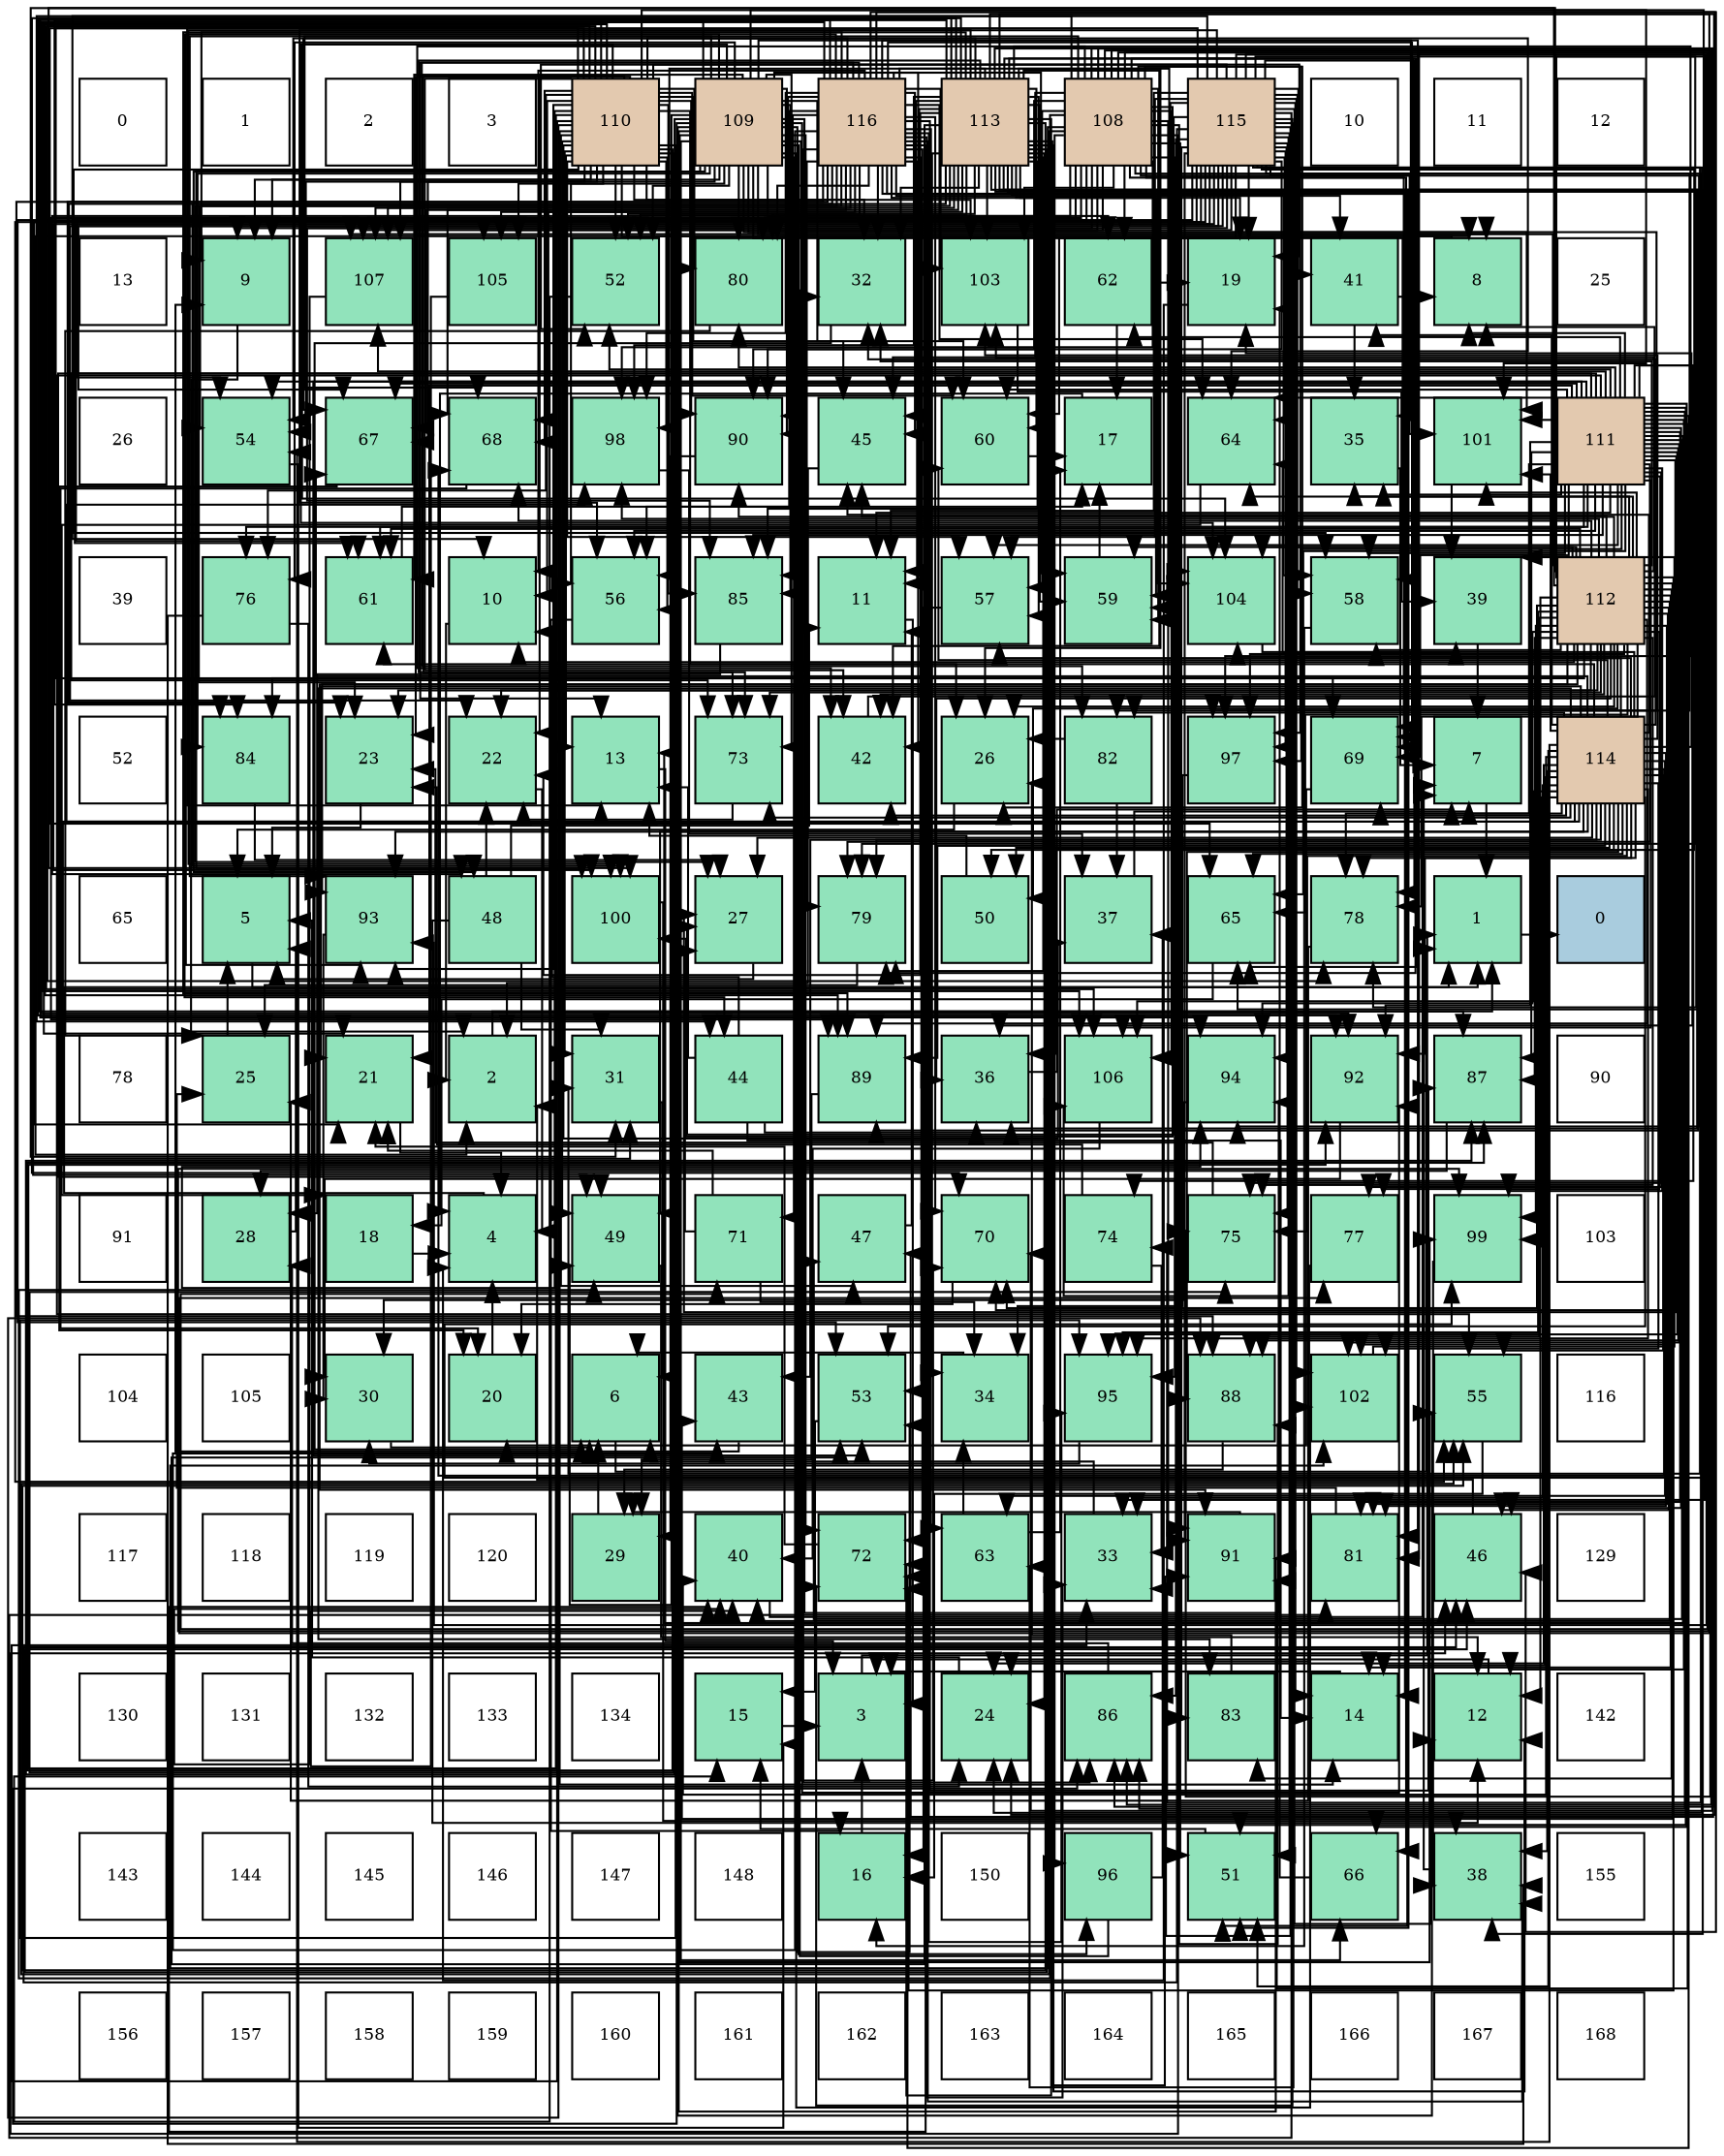 digraph layout{
 rankdir=TB;
 splines=ortho;
 node [style=filled shape=square fixedsize=true width=0.6];
0[label="0", fontsize=8, fillcolor="#ffffff"];
1[label="1", fontsize=8, fillcolor="#ffffff"];
2[label="2", fontsize=8, fillcolor="#ffffff"];
3[label="3", fontsize=8, fillcolor="#ffffff"];
4[label="110", fontsize=8, fillcolor="#e3c9af"];
5[label="109", fontsize=8, fillcolor="#e3c9af"];
6[label="116", fontsize=8, fillcolor="#e3c9af"];
7[label="113", fontsize=8, fillcolor="#e3c9af"];
8[label="108", fontsize=8, fillcolor="#e3c9af"];
9[label="115", fontsize=8, fillcolor="#e3c9af"];
10[label="10", fontsize=8, fillcolor="#ffffff"];
11[label="11", fontsize=8, fillcolor="#ffffff"];
12[label="12", fontsize=8, fillcolor="#ffffff"];
13[label="13", fontsize=8, fillcolor="#ffffff"];
14[label="9", fontsize=8, fillcolor="#91e3bb"];
15[label="107", fontsize=8, fillcolor="#91e3bb"];
16[label="105", fontsize=8, fillcolor="#91e3bb"];
17[label="52", fontsize=8, fillcolor="#91e3bb"];
18[label="80", fontsize=8, fillcolor="#91e3bb"];
19[label="32", fontsize=8, fillcolor="#91e3bb"];
20[label="103", fontsize=8, fillcolor="#91e3bb"];
21[label="62", fontsize=8, fillcolor="#91e3bb"];
22[label="19", fontsize=8, fillcolor="#91e3bb"];
23[label="41", fontsize=8, fillcolor="#91e3bb"];
24[label="8", fontsize=8, fillcolor="#91e3bb"];
25[label="25", fontsize=8, fillcolor="#ffffff"];
26[label="26", fontsize=8, fillcolor="#ffffff"];
27[label="54", fontsize=8, fillcolor="#91e3bb"];
28[label="67", fontsize=8, fillcolor="#91e3bb"];
29[label="68", fontsize=8, fillcolor="#91e3bb"];
30[label="98", fontsize=8, fillcolor="#91e3bb"];
31[label="90", fontsize=8, fillcolor="#91e3bb"];
32[label="45", fontsize=8, fillcolor="#91e3bb"];
33[label="60", fontsize=8, fillcolor="#91e3bb"];
34[label="17", fontsize=8, fillcolor="#91e3bb"];
35[label="64", fontsize=8, fillcolor="#91e3bb"];
36[label="35", fontsize=8, fillcolor="#91e3bb"];
37[label="101", fontsize=8, fillcolor="#91e3bb"];
38[label="111", fontsize=8, fillcolor="#e3c9af"];
39[label="39", fontsize=8, fillcolor="#ffffff"];
40[label="76", fontsize=8, fillcolor="#91e3bb"];
41[label="61", fontsize=8, fillcolor="#91e3bb"];
42[label="10", fontsize=8, fillcolor="#91e3bb"];
43[label="56", fontsize=8, fillcolor="#91e3bb"];
44[label="85", fontsize=8, fillcolor="#91e3bb"];
45[label="11", fontsize=8, fillcolor="#91e3bb"];
46[label="57", fontsize=8, fillcolor="#91e3bb"];
47[label="59", fontsize=8, fillcolor="#91e3bb"];
48[label="104", fontsize=8, fillcolor="#91e3bb"];
49[label="58", fontsize=8, fillcolor="#91e3bb"];
50[label="39", fontsize=8, fillcolor="#91e3bb"];
51[label="112", fontsize=8, fillcolor="#e3c9af"];
52[label="52", fontsize=8, fillcolor="#ffffff"];
53[label="84", fontsize=8, fillcolor="#91e3bb"];
54[label="23", fontsize=8, fillcolor="#91e3bb"];
55[label="22", fontsize=8, fillcolor="#91e3bb"];
56[label="13", fontsize=8, fillcolor="#91e3bb"];
57[label="73", fontsize=8, fillcolor="#91e3bb"];
58[label="42", fontsize=8, fillcolor="#91e3bb"];
59[label="26", fontsize=8, fillcolor="#91e3bb"];
60[label="82", fontsize=8, fillcolor="#91e3bb"];
61[label="97", fontsize=8, fillcolor="#91e3bb"];
62[label="69", fontsize=8, fillcolor="#91e3bb"];
63[label="7", fontsize=8, fillcolor="#91e3bb"];
64[label="114", fontsize=8, fillcolor="#e3c9af"];
65[label="65", fontsize=8, fillcolor="#ffffff"];
66[label="5", fontsize=8, fillcolor="#91e3bb"];
67[label="93", fontsize=8, fillcolor="#91e3bb"];
68[label="48", fontsize=8, fillcolor="#91e3bb"];
69[label="100", fontsize=8, fillcolor="#91e3bb"];
70[label="27", fontsize=8, fillcolor="#91e3bb"];
71[label="79", fontsize=8, fillcolor="#91e3bb"];
72[label="50", fontsize=8, fillcolor="#91e3bb"];
73[label="37", fontsize=8, fillcolor="#91e3bb"];
74[label="65", fontsize=8, fillcolor="#91e3bb"];
75[label="78", fontsize=8, fillcolor="#91e3bb"];
76[label="1", fontsize=8, fillcolor="#91e3bb"];
77[label="0", fontsize=8, fillcolor="#a9ccde"];
78[label="78", fontsize=8, fillcolor="#ffffff"];
79[label="25", fontsize=8, fillcolor="#91e3bb"];
80[label="21", fontsize=8, fillcolor="#91e3bb"];
81[label="2", fontsize=8, fillcolor="#91e3bb"];
82[label="31", fontsize=8, fillcolor="#91e3bb"];
83[label="44", fontsize=8, fillcolor="#91e3bb"];
84[label="89", fontsize=8, fillcolor="#91e3bb"];
85[label="36", fontsize=8, fillcolor="#91e3bb"];
86[label="106", fontsize=8, fillcolor="#91e3bb"];
87[label="94", fontsize=8, fillcolor="#91e3bb"];
88[label="92", fontsize=8, fillcolor="#91e3bb"];
89[label="87", fontsize=8, fillcolor="#91e3bb"];
90[label="90", fontsize=8, fillcolor="#ffffff"];
91[label="91", fontsize=8, fillcolor="#ffffff"];
92[label="28", fontsize=8, fillcolor="#91e3bb"];
93[label="18", fontsize=8, fillcolor="#91e3bb"];
94[label="4", fontsize=8, fillcolor="#91e3bb"];
95[label="49", fontsize=8, fillcolor="#91e3bb"];
96[label="71", fontsize=8, fillcolor="#91e3bb"];
97[label="47", fontsize=8, fillcolor="#91e3bb"];
98[label="70", fontsize=8, fillcolor="#91e3bb"];
99[label="74", fontsize=8, fillcolor="#91e3bb"];
100[label="75", fontsize=8, fillcolor="#91e3bb"];
101[label="77", fontsize=8, fillcolor="#91e3bb"];
102[label="99", fontsize=8, fillcolor="#91e3bb"];
103[label="103", fontsize=8, fillcolor="#ffffff"];
104[label="104", fontsize=8, fillcolor="#ffffff"];
105[label="105", fontsize=8, fillcolor="#ffffff"];
106[label="30", fontsize=8, fillcolor="#91e3bb"];
107[label="20", fontsize=8, fillcolor="#91e3bb"];
108[label="6", fontsize=8, fillcolor="#91e3bb"];
109[label="43", fontsize=8, fillcolor="#91e3bb"];
110[label="53", fontsize=8, fillcolor="#91e3bb"];
111[label="34", fontsize=8, fillcolor="#91e3bb"];
112[label="95", fontsize=8, fillcolor="#91e3bb"];
113[label="88", fontsize=8, fillcolor="#91e3bb"];
114[label="102", fontsize=8, fillcolor="#91e3bb"];
115[label="55", fontsize=8, fillcolor="#91e3bb"];
116[label="116", fontsize=8, fillcolor="#ffffff"];
117[label="117", fontsize=8, fillcolor="#ffffff"];
118[label="118", fontsize=8, fillcolor="#ffffff"];
119[label="119", fontsize=8, fillcolor="#ffffff"];
120[label="120", fontsize=8, fillcolor="#ffffff"];
121[label="29", fontsize=8, fillcolor="#91e3bb"];
122[label="40", fontsize=8, fillcolor="#91e3bb"];
123[label="72", fontsize=8, fillcolor="#91e3bb"];
124[label="63", fontsize=8, fillcolor="#91e3bb"];
125[label="33", fontsize=8, fillcolor="#91e3bb"];
126[label="91", fontsize=8, fillcolor="#91e3bb"];
127[label="81", fontsize=8, fillcolor="#91e3bb"];
128[label="46", fontsize=8, fillcolor="#91e3bb"];
129[label="129", fontsize=8, fillcolor="#ffffff"];
130[label="130", fontsize=8, fillcolor="#ffffff"];
131[label="131", fontsize=8, fillcolor="#ffffff"];
132[label="132", fontsize=8, fillcolor="#ffffff"];
133[label="133", fontsize=8, fillcolor="#ffffff"];
134[label="134", fontsize=8, fillcolor="#ffffff"];
135[label="15", fontsize=8, fillcolor="#91e3bb"];
136[label="3", fontsize=8, fillcolor="#91e3bb"];
137[label="24", fontsize=8, fillcolor="#91e3bb"];
138[label="86", fontsize=8, fillcolor="#91e3bb"];
139[label="83", fontsize=8, fillcolor="#91e3bb"];
140[label="14", fontsize=8, fillcolor="#91e3bb"];
141[label="12", fontsize=8, fillcolor="#91e3bb"];
142[label="142", fontsize=8, fillcolor="#ffffff"];
143[label="143", fontsize=8, fillcolor="#ffffff"];
144[label="144", fontsize=8, fillcolor="#ffffff"];
145[label="145", fontsize=8, fillcolor="#ffffff"];
146[label="146", fontsize=8, fillcolor="#ffffff"];
147[label="147", fontsize=8, fillcolor="#ffffff"];
148[label="148", fontsize=8, fillcolor="#ffffff"];
149[label="16", fontsize=8, fillcolor="#91e3bb"];
150[label="150", fontsize=8, fillcolor="#ffffff"];
151[label="96", fontsize=8, fillcolor="#91e3bb"];
152[label="51", fontsize=8, fillcolor="#91e3bb"];
153[label="66", fontsize=8, fillcolor="#91e3bb"];
154[label="38", fontsize=8, fillcolor="#91e3bb"];
155[label="155", fontsize=8, fillcolor="#ffffff"];
156[label="156", fontsize=8, fillcolor="#ffffff"];
157[label="157", fontsize=8, fillcolor="#ffffff"];
158[label="158", fontsize=8, fillcolor="#ffffff"];
159[label="159", fontsize=8, fillcolor="#ffffff"];
160[label="160", fontsize=8, fillcolor="#ffffff"];
161[label="161", fontsize=8, fillcolor="#ffffff"];
162[label="162", fontsize=8, fillcolor="#ffffff"];
163[label="163", fontsize=8, fillcolor="#ffffff"];
164[label="164", fontsize=8, fillcolor="#ffffff"];
165[label="165", fontsize=8, fillcolor="#ffffff"];
166[label="166", fontsize=8, fillcolor="#ffffff"];
167[label="167", fontsize=8, fillcolor="#ffffff"];
168[label="168", fontsize=8, fillcolor="#ffffff"];
edge [constraint=false, style=vis];76 -> 77;
81 -> 76;
136 -> 76;
94 -> 76;
66 -> 76;
108 -> 76;
63 -> 76;
24 -> 81;
14 -> 81;
42 -> 81;
45 -> 136;
141 -> 136;
56 -> 136;
140 -> 136;
135 -> 136;
149 -> 136;
34 -> 94;
93 -> 94;
22 -> 94;
107 -> 94;
80 -> 94;
55 -> 94;
54 -> 66;
137 -> 66;
79 -> 66;
59 -> 66;
70 -> 66;
92 -> 66;
121 -> 108;
106 -> 108;
82 -> 108;
19 -> 108;
125 -> 108;
111 -> 108;
36 -> 63;
85 -> 63;
73 -> 63;
154 -> 63;
50 -> 63;
122 -> 63;
23 -> 24;
23 -> 36;
58 -> 24;
109 -> 14;
83 -> 42;
83 -> 56;
83 -> 140;
83 -> 85;
32 -> 81;
128 -> 81;
97 -> 45;
68 -> 45;
68 -> 141;
68 -> 55;
68 -> 82;
95 -> 141;
72 -> 56;
152 -> 135;
17 -> 135;
110 -> 135;
27 -> 135;
115 -> 149;
43 -> 149;
46 -> 149;
49 -> 149;
47 -> 34;
33 -> 34;
41 -> 34;
21 -> 34;
21 -> 22;
124 -> 34;
124 -> 111;
35 -> 93;
74 -> 93;
153 -> 22;
28 -> 107;
29 -> 107;
62 -> 107;
98 -> 107;
96 -> 80;
96 -> 70;
96 -> 111;
123 -> 80;
57 -> 55;
99 -> 54;
99 -> 125;
100 -> 54;
40 -> 137;
40 -> 154;
101 -> 137;
75 -> 79;
71 -> 79;
18 -> 79;
127 -> 79;
60 -> 59;
60 -> 73;
139 -> 59;
53 -> 70;
44 -> 92;
138 -> 92;
89 -> 92;
113 -> 121;
84 -> 121;
31 -> 121;
126 -> 121;
88 -> 106;
67 -> 106;
87 -> 106;
112 -> 106;
151 -> 19;
151 -> 73;
61 -> 111;
30 -> 73;
102 -> 154;
69 -> 154;
37 -> 50;
114 -> 50;
20 -> 50;
48 -> 50;
16 -> 122;
86 -> 122;
15 -> 122;
8 -> 14;
8 -> 59;
8 -> 58;
8 -> 83;
8 -> 32;
8 -> 128;
8 -> 97;
8 -> 68;
8 -> 95;
8 -> 152;
8 -> 27;
8 -> 115;
8 -> 46;
8 -> 47;
8 -> 41;
8 -> 21;
8 -> 153;
8 -> 29;
8 -> 62;
8 -> 98;
8 -> 96;
8 -> 99;
8 -> 100;
8 -> 71;
8 -> 138;
8 -> 113;
8 -> 84;
8 -> 31;
8 -> 126;
8 -> 87;
8 -> 112;
8 -> 151;
8 -> 61;
8 -> 30;
8 -> 102;
8 -> 69;
8 -> 114;
8 -> 20;
8 -> 16;
8 -> 86;
8 -> 15;
5 -> 24;
5 -> 14;
5 -> 36;
5 -> 83;
5 -> 68;
5 -> 95;
5 -> 17;
5 -> 110;
5 -> 27;
5 -> 115;
5 -> 43;
5 -> 49;
5 -> 47;
5 -> 33;
5 -> 41;
5 -> 21;
5 -> 74;
5 -> 153;
5 -> 98;
5 -> 96;
5 -> 123;
5 -> 57;
5 -> 40;
5 -> 18;
5 -> 53;
5 -> 44;
5 -> 138;
5 -> 89;
5 -> 31;
5 -> 126;
5 -> 88;
5 -> 67;
5 -> 87;
5 -> 151;
5 -> 61;
5 -> 102;
5 -> 69;
5 -> 37;
5 -> 114;
5 -> 48;
5 -> 86;
4 -> 24;
4 -> 14;
4 -> 42;
4 -> 56;
4 -> 140;
4 -> 22;
4 -> 80;
4 -> 55;
4 -> 54;
4 -> 59;
4 -> 82;
4 -> 19;
4 -> 125;
4 -> 73;
4 -> 58;
4 -> 32;
4 -> 97;
4 -> 95;
4 -> 17;
4 -> 43;
4 -> 46;
4 -> 49;
4 -> 33;
4 -> 35;
4 -> 74;
4 -> 28;
4 -> 29;
4 -> 62;
4 -> 57;
4 -> 100;
4 -> 40;
4 -> 75;
4 -> 18;
4 -> 44;
4 -> 89;
4 -> 113;
4 -> 84;
4 -> 31;
4 -> 88;
4 -> 67;
4 -> 87;
4 -> 112;
4 -> 30;
4 -> 37;
4 -> 20;
4 -> 48;
4 -> 16;
4 -> 86;
4 -> 15;
38 -> 24;
38 -> 45;
38 -> 141;
38 -> 56;
38 -> 80;
38 -> 70;
38 -> 36;
38 -> 85;
38 -> 128;
38 -> 97;
38 -> 95;
38 -> 152;
38 -> 17;
38 -> 110;
38 -> 27;
38 -> 115;
38 -> 43;
38 -> 46;
38 -> 49;
38 -> 33;
38 -> 41;
38 -> 21;
38 -> 35;
38 -> 74;
38 -> 153;
38 -> 28;
38 -> 62;
38 -> 98;
38 -> 123;
38 -> 57;
38 -> 99;
38 -> 100;
38 -> 40;
38 -> 101;
38 -> 75;
38 -> 71;
38 -> 18;
38 -> 127;
38 -> 44;
38 -> 138;
38 -> 89;
38 -> 113;
38 -> 126;
38 -> 88;
38 -> 112;
38 -> 61;
38 -> 102;
38 -> 37;
38 -> 114;
38 -> 86;
38 -> 15;
51 -> 42;
51 -> 141;
51 -> 140;
51 -> 55;
51 -> 54;
51 -> 59;
51 -> 82;
51 -> 19;
51 -> 125;
51 -> 36;
51 -> 85;
51 -> 122;
51 -> 58;
51 -> 109;
51 -> 32;
51 -> 128;
51 -> 72;
51 -> 49;
51 -> 47;
51 -> 41;
51 -> 35;
51 -> 74;
51 -> 29;
51 -> 98;
51 -> 123;
51 -> 57;
51 -> 100;
51 -> 101;
51 -> 75;
51 -> 127;
51 -> 139;
51 -> 53;
51 -> 89;
51 -> 113;
51 -> 84;
51 -> 31;
51 -> 126;
51 -> 67;
51 -> 87;
51 -> 112;
51 -> 61;
51 -> 30;
51 -> 102;
51 -> 69;
51 -> 37;
51 -> 114;
51 -> 20;
51 -> 48;
51 -> 15;
7 -> 14;
7 -> 45;
7 -> 141;
7 -> 22;
7 -> 55;
7 -> 54;
7 -> 137;
7 -> 59;
7 -> 19;
7 -> 111;
7 -> 85;
7 -> 154;
7 -> 58;
7 -> 32;
7 -> 128;
7 -> 152;
7 -> 17;
7 -> 110;
7 -> 27;
7 -> 115;
7 -> 43;
7 -> 46;
7 -> 49;
7 -> 47;
7 -> 33;
7 -> 74;
7 -> 28;
7 -> 29;
7 -> 62;
7 -> 98;
7 -> 123;
7 -> 57;
7 -> 101;
7 -> 75;
7 -> 71;
7 -> 18;
7 -> 127;
7 -> 53;
7 -> 44;
7 -> 138;
7 -> 89;
7 -> 84;
7 -> 126;
7 -> 88;
7 -> 61;
7 -> 30;
7 -> 69;
7 -> 20;
7 -> 48;
7 -> 16;
7 -> 15;
64 -> 140;
64 -> 22;
64 -> 80;
64 -> 137;
64 -> 70;
64 -> 82;
64 -> 19;
64 -> 125;
64 -> 85;
64 -> 154;
64 -> 122;
64 -> 23;
64 -> 58;
64 -> 109;
64 -> 32;
64 -> 95;
64 -> 72;
64 -> 152;
64 -> 110;
64 -> 27;
64 -> 115;
64 -> 46;
64 -> 33;
64 -> 41;
64 -> 124;
64 -> 35;
64 -> 74;
64 -> 28;
64 -> 29;
64 -> 62;
64 -> 57;
64 -> 100;
64 -> 75;
64 -> 71;
64 -> 127;
64 -> 60;
64 -> 139;
64 -> 113;
64 -> 84;
64 -> 88;
64 -> 67;
64 -> 112;
64 -> 30;
64 -> 102;
64 -> 37;
64 -> 114;
64 -> 20;
64 -> 48;
64 -> 86;
9 -> 42;
9 -> 45;
9 -> 141;
9 -> 56;
9 -> 140;
9 -> 22;
9 -> 80;
9 -> 55;
9 -> 137;
9 -> 70;
9 -> 82;
9 -> 125;
9 -> 23;
9 -> 128;
9 -> 95;
9 -> 72;
9 -> 152;
9 -> 17;
9 -> 110;
9 -> 115;
9 -> 43;
9 -> 46;
9 -> 49;
9 -> 47;
9 -> 33;
9 -> 41;
9 -> 124;
9 -> 35;
9 -> 28;
9 -> 123;
9 -> 100;
9 -> 75;
9 -> 71;
9 -> 18;
9 -> 127;
9 -> 60;
9 -> 139;
9 -> 44;
9 -> 138;
9 -> 31;
9 -> 126;
9 -> 67;
9 -> 87;
9 -> 61;
9 -> 102;
9 -> 69;
9 -> 37;
9 -> 114;
9 -> 86;
6 -> 42;
6 -> 45;
6 -> 56;
6 -> 140;
6 -> 54;
6 -> 137;
6 -> 70;
6 -> 19;
6 -> 125;
6 -> 154;
6 -> 122;
6 -> 23;
6 -> 58;
6 -> 109;
6 -> 32;
6 -> 128;
6 -> 152;
6 -> 17;
6 -> 110;
6 -> 27;
6 -> 43;
6 -> 47;
6 -> 124;
6 -> 35;
6 -> 28;
6 -> 29;
6 -> 62;
6 -> 98;
6 -> 123;
6 -> 71;
6 -> 18;
6 -> 127;
6 -> 60;
6 -> 53;
6 -> 44;
6 -> 138;
6 -> 89;
6 -> 113;
6 -> 84;
6 -> 31;
6 -> 88;
6 -> 67;
6 -> 87;
6 -> 112;
6 -> 30;
6 -> 69;
6 -> 20;
6 -> 48;
6 -> 15;
edge [constraint=true, style=invis];
0 -> 13 -> 26 -> 39 -> 52 -> 65 -> 78 -> 91 -> 104 -> 117 -> 130 -> 143 -> 156;
1 -> 14 -> 27 -> 40 -> 53 -> 66 -> 79 -> 92 -> 105 -> 118 -> 131 -> 144 -> 157;
2 -> 15 -> 28 -> 41 -> 54 -> 67 -> 80 -> 93 -> 106 -> 119 -> 132 -> 145 -> 158;
3 -> 16 -> 29 -> 42 -> 55 -> 68 -> 81 -> 94 -> 107 -> 120 -> 133 -> 146 -> 159;
4 -> 17 -> 30 -> 43 -> 56 -> 69 -> 82 -> 95 -> 108 -> 121 -> 134 -> 147 -> 160;
5 -> 18 -> 31 -> 44 -> 57 -> 70 -> 83 -> 96 -> 109 -> 122 -> 135 -> 148 -> 161;
6 -> 19 -> 32 -> 45 -> 58 -> 71 -> 84 -> 97 -> 110 -> 123 -> 136 -> 149 -> 162;
7 -> 20 -> 33 -> 46 -> 59 -> 72 -> 85 -> 98 -> 111 -> 124 -> 137 -> 150 -> 163;
8 -> 21 -> 34 -> 47 -> 60 -> 73 -> 86 -> 99 -> 112 -> 125 -> 138 -> 151 -> 164;
9 -> 22 -> 35 -> 48 -> 61 -> 74 -> 87 -> 100 -> 113 -> 126 -> 139 -> 152 -> 165;
10 -> 23 -> 36 -> 49 -> 62 -> 75 -> 88 -> 101 -> 114 -> 127 -> 140 -> 153 -> 166;
11 -> 24 -> 37 -> 50 -> 63 -> 76 -> 89 -> 102 -> 115 -> 128 -> 141 -> 154 -> 167;
12 -> 25 -> 38 -> 51 -> 64 -> 77 -> 90 -> 103 -> 116 -> 129 -> 142 -> 155 -> 168;
rank = same {0 -> 1 -> 2 -> 3 -> 4 -> 5 -> 6 -> 7 -> 8 -> 9 -> 10 -> 11 -> 12};
rank = same {13 -> 14 -> 15 -> 16 -> 17 -> 18 -> 19 -> 20 -> 21 -> 22 -> 23 -> 24 -> 25};
rank = same {26 -> 27 -> 28 -> 29 -> 30 -> 31 -> 32 -> 33 -> 34 -> 35 -> 36 -> 37 -> 38};
rank = same {39 -> 40 -> 41 -> 42 -> 43 -> 44 -> 45 -> 46 -> 47 -> 48 -> 49 -> 50 -> 51};
rank = same {52 -> 53 -> 54 -> 55 -> 56 -> 57 -> 58 -> 59 -> 60 -> 61 -> 62 -> 63 -> 64};
rank = same {65 -> 66 -> 67 -> 68 -> 69 -> 70 -> 71 -> 72 -> 73 -> 74 -> 75 -> 76 -> 77};
rank = same {78 -> 79 -> 80 -> 81 -> 82 -> 83 -> 84 -> 85 -> 86 -> 87 -> 88 -> 89 -> 90};
rank = same {91 -> 92 -> 93 -> 94 -> 95 -> 96 -> 97 -> 98 -> 99 -> 100 -> 101 -> 102 -> 103};
rank = same {104 -> 105 -> 106 -> 107 -> 108 -> 109 -> 110 -> 111 -> 112 -> 113 -> 114 -> 115 -> 116};
rank = same {117 -> 118 -> 119 -> 120 -> 121 -> 122 -> 123 -> 124 -> 125 -> 126 -> 127 -> 128 -> 129};
rank = same {130 -> 131 -> 132 -> 133 -> 134 -> 135 -> 136 -> 137 -> 138 -> 139 -> 140 -> 141 -> 142};
rank = same {143 -> 144 -> 145 -> 146 -> 147 -> 148 -> 149 -> 150 -> 151 -> 152 -> 153 -> 154 -> 155};
rank = same {156 -> 157 -> 158 -> 159 -> 160 -> 161 -> 162 -> 163 -> 164 -> 165 -> 166 -> 167 -> 168};
}